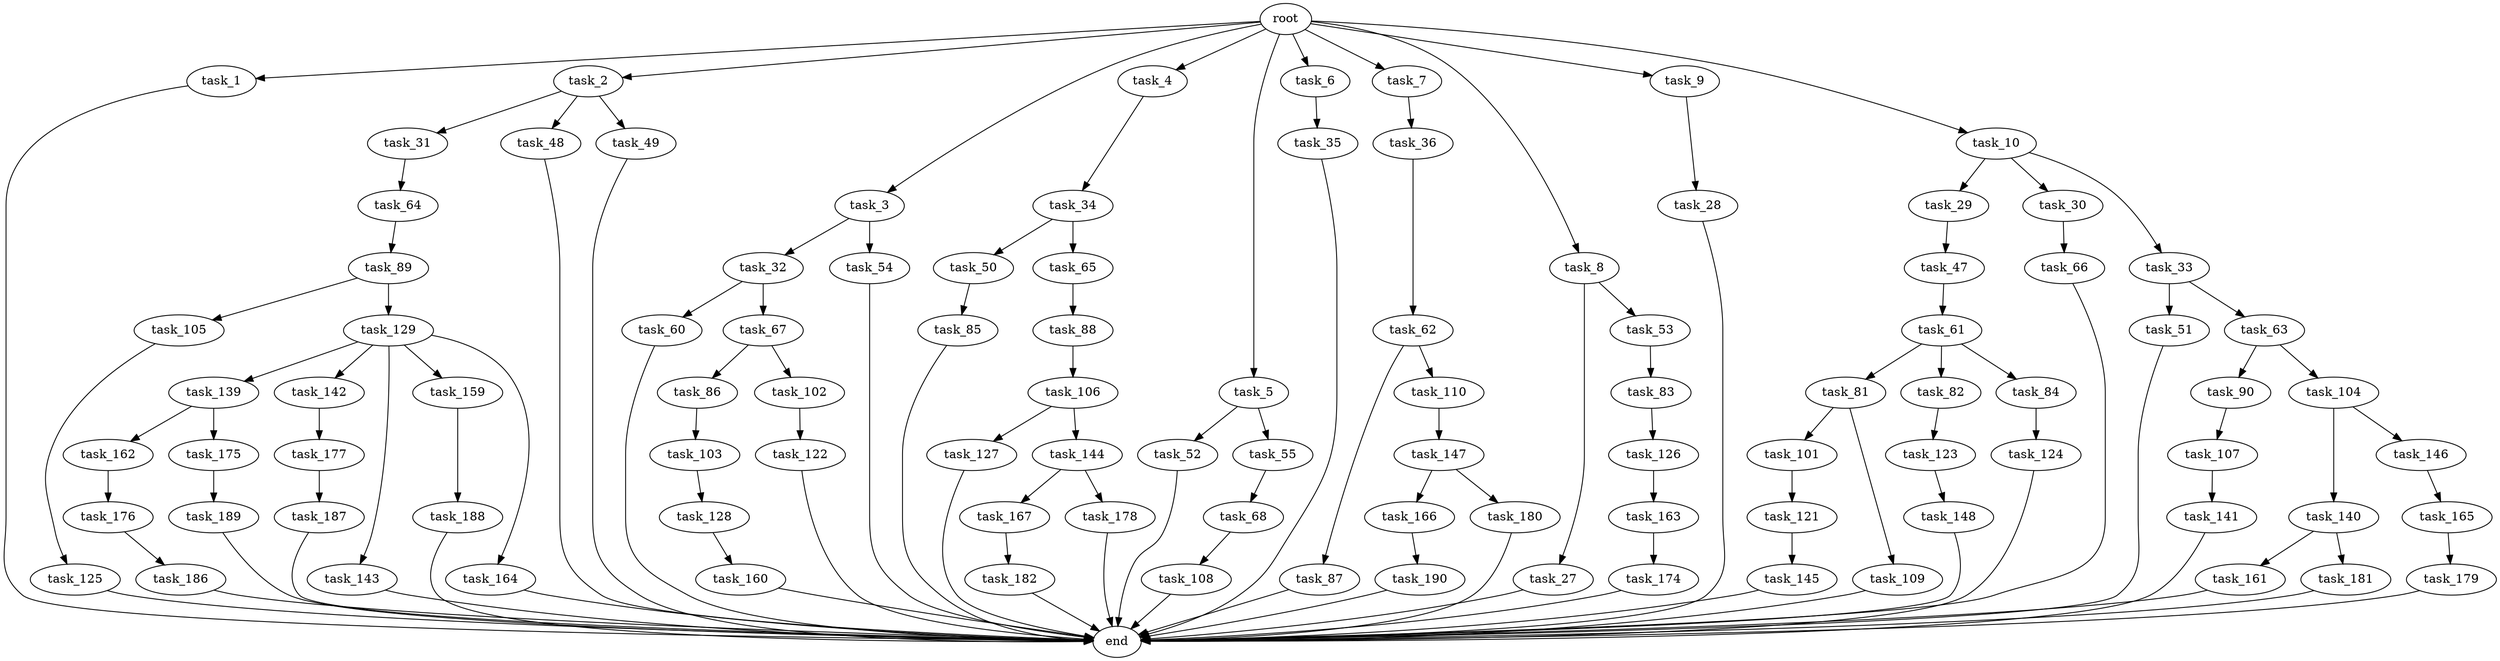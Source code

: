 digraph G {
  root [size="0.000000"];
  task_1 [size="10.240000"];
  task_2 [size="10.240000"];
  task_3 [size="10.240000"];
  task_4 [size="10.240000"];
  task_5 [size="10.240000"];
  task_6 [size="10.240000"];
  task_7 [size="10.240000"];
  task_8 [size="10.240000"];
  task_9 [size="10.240000"];
  task_10 [size="10.240000"];
  task_27 [size="2147483648.000000"];
  task_28 [size="3092376453.120000"];
  task_29 [size="773094113.280000"];
  task_30 [size="773094113.280000"];
  task_31 [size="2147483648.000000"];
  task_32 [size="1374389534.720000"];
  task_33 [size="773094113.280000"];
  task_34 [size="4209067950.080000"];
  task_35 [size="3092376453.120000"];
  task_36 [size="4209067950.080000"];
  task_47 [size="1374389534.720000"];
  task_48 [size="2147483648.000000"];
  task_49 [size="2147483648.000000"];
  task_50 [size="1374389534.720000"];
  task_51 [size="2147483648.000000"];
  task_52 [size="8589934592.000000"];
  task_53 [size="2147483648.000000"];
  task_54 [size="1374389534.720000"];
  task_55 [size="8589934592.000000"];
  task_60 [size="3092376453.120000"];
  task_61 [size="4209067950.080000"];
  task_62 [size="5497558138.880000"];
  task_63 [size="2147483648.000000"];
  task_64 [size="3092376453.120000"];
  task_65 [size="1374389534.720000"];
  task_66 [size="3092376453.120000"];
  task_67 [size="3092376453.120000"];
  task_68 [size="8589934592.000000"];
  task_81 [size="2147483648.000000"];
  task_82 [size="2147483648.000000"];
  task_83 [size="1374389534.720000"];
  task_84 [size="2147483648.000000"];
  task_85 [size="3092376453.120000"];
  task_86 [size="343597383.680000"];
  task_87 [size="1374389534.720000"];
  task_88 [size="3092376453.120000"];
  task_89 [size="6957847019.520000"];
  task_90 [size="5497558138.880000"];
  task_101 [size="4209067950.080000"];
  task_102 [size="343597383.680000"];
  task_103 [size="1374389534.720000"];
  task_104 [size="5497558138.880000"];
  task_105 [size="773094113.280000"];
  task_106 [size="343597383.680000"];
  task_107 [size="8589934592.000000"];
  task_108 [size="3092376453.120000"];
  task_109 [size="4209067950.080000"];
  task_110 [size="1374389534.720000"];
  task_121 [size="6957847019.520000"];
  task_122 [size="6957847019.520000"];
  task_123 [size="343597383.680000"];
  task_124 [size="773094113.280000"];
  task_125 [size="1374389534.720000"];
  task_126 [size="773094113.280000"];
  task_127 [size="6957847019.520000"];
  task_128 [size="773094113.280000"];
  task_129 [size="773094113.280000"];
  task_139 [size="8589934592.000000"];
  task_140 [size="773094113.280000"];
  task_141 [size="8589934592.000000"];
  task_142 [size="8589934592.000000"];
  task_143 [size="8589934592.000000"];
  task_144 [size="6957847019.520000"];
  task_145 [size="2147483648.000000"];
  task_146 [size="773094113.280000"];
  task_147 [size="1374389534.720000"];
  task_148 [size="343597383.680000"];
  task_159 [size="8589934592.000000"];
  task_160 [size="2147483648.000000"];
  task_161 [size="3092376453.120000"];
  task_162 [size="5497558138.880000"];
  task_163 [size="6957847019.520000"];
  task_164 [size="8589934592.000000"];
  task_165 [size="5497558138.880000"];
  task_166 [size="343597383.680000"];
  task_167 [size="6957847019.520000"];
  task_174 [size="2147483648.000000"];
  task_175 [size="5497558138.880000"];
  task_176 [size="1374389534.720000"];
  task_177 [size="773094113.280000"];
  task_178 [size="6957847019.520000"];
  task_179 [size="773094113.280000"];
  task_180 [size="343597383.680000"];
  task_181 [size="3092376453.120000"];
  task_182 [size="343597383.680000"];
  task_186 [size="1374389534.720000"];
  task_187 [size="4209067950.080000"];
  task_188 [size="8589934592.000000"];
  task_189 [size="8589934592.000000"];
  task_190 [size="8589934592.000000"];
  end [size="0.000000"];

  root -> task_1 [size="1.000000"];
  root -> task_2 [size="1.000000"];
  root -> task_3 [size="1.000000"];
  root -> task_4 [size="1.000000"];
  root -> task_5 [size="1.000000"];
  root -> task_6 [size="1.000000"];
  root -> task_7 [size="1.000000"];
  root -> task_8 [size="1.000000"];
  root -> task_9 [size="1.000000"];
  root -> task_10 [size="1.000000"];
  task_1 -> end [size="1.000000"];
  task_2 -> task_31 [size="209715200.000000"];
  task_2 -> task_48 [size="209715200.000000"];
  task_2 -> task_49 [size="209715200.000000"];
  task_3 -> task_32 [size="134217728.000000"];
  task_3 -> task_54 [size="134217728.000000"];
  task_4 -> task_34 [size="411041792.000000"];
  task_5 -> task_52 [size="838860800.000000"];
  task_5 -> task_55 [size="838860800.000000"];
  task_6 -> task_35 [size="301989888.000000"];
  task_7 -> task_36 [size="411041792.000000"];
  task_8 -> task_27 [size="209715200.000000"];
  task_8 -> task_53 [size="209715200.000000"];
  task_9 -> task_28 [size="301989888.000000"];
  task_10 -> task_29 [size="75497472.000000"];
  task_10 -> task_30 [size="75497472.000000"];
  task_10 -> task_33 [size="75497472.000000"];
  task_27 -> end [size="1.000000"];
  task_28 -> end [size="1.000000"];
  task_29 -> task_47 [size="134217728.000000"];
  task_30 -> task_66 [size="301989888.000000"];
  task_31 -> task_64 [size="301989888.000000"];
  task_32 -> task_60 [size="301989888.000000"];
  task_32 -> task_67 [size="301989888.000000"];
  task_33 -> task_51 [size="209715200.000000"];
  task_33 -> task_63 [size="209715200.000000"];
  task_34 -> task_50 [size="134217728.000000"];
  task_34 -> task_65 [size="134217728.000000"];
  task_35 -> end [size="1.000000"];
  task_36 -> task_62 [size="536870912.000000"];
  task_47 -> task_61 [size="411041792.000000"];
  task_48 -> end [size="1.000000"];
  task_49 -> end [size="1.000000"];
  task_50 -> task_85 [size="301989888.000000"];
  task_51 -> end [size="1.000000"];
  task_52 -> end [size="1.000000"];
  task_53 -> task_83 [size="134217728.000000"];
  task_54 -> end [size="1.000000"];
  task_55 -> task_68 [size="838860800.000000"];
  task_60 -> end [size="1.000000"];
  task_61 -> task_81 [size="209715200.000000"];
  task_61 -> task_82 [size="209715200.000000"];
  task_61 -> task_84 [size="209715200.000000"];
  task_62 -> task_87 [size="134217728.000000"];
  task_62 -> task_110 [size="134217728.000000"];
  task_63 -> task_90 [size="536870912.000000"];
  task_63 -> task_104 [size="536870912.000000"];
  task_64 -> task_89 [size="679477248.000000"];
  task_65 -> task_88 [size="301989888.000000"];
  task_66 -> end [size="1.000000"];
  task_67 -> task_86 [size="33554432.000000"];
  task_67 -> task_102 [size="33554432.000000"];
  task_68 -> task_108 [size="301989888.000000"];
  task_81 -> task_101 [size="411041792.000000"];
  task_81 -> task_109 [size="411041792.000000"];
  task_82 -> task_123 [size="33554432.000000"];
  task_83 -> task_126 [size="75497472.000000"];
  task_84 -> task_124 [size="75497472.000000"];
  task_85 -> end [size="1.000000"];
  task_86 -> task_103 [size="134217728.000000"];
  task_87 -> end [size="1.000000"];
  task_88 -> task_106 [size="33554432.000000"];
  task_89 -> task_105 [size="75497472.000000"];
  task_89 -> task_129 [size="75497472.000000"];
  task_90 -> task_107 [size="838860800.000000"];
  task_101 -> task_121 [size="679477248.000000"];
  task_102 -> task_122 [size="679477248.000000"];
  task_103 -> task_128 [size="75497472.000000"];
  task_104 -> task_140 [size="75497472.000000"];
  task_104 -> task_146 [size="75497472.000000"];
  task_105 -> task_125 [size="134217728.000000"];
  task_106 -> task_127 [size="679477248.000000"];
  task_106 -> task_144 [size="679477248.000000"];
  task_107 -> task_141 [size="838860800.000000"];
  task_108 -> end [size="1.000000"];
  task_109 -> end [size="1.000000"];
  task_110 -> task_147 [size="134217728.000000"];
  task_121 -> task_145 [size="209715200.000000"];
  task_122 -> end [size="1.000000"];
  task_123 -> task_148 [size="33554432.000000"];
  task_124 -> end [size="1.000000"];
  task_125 -> end [size="1.000000"];
  task_126 -> task_163 [size="679477248.000000"];
  task_127 -> end [size="1.000000"];
  task_128 -> task_160 [size="209715200.000000"];
  task_129 -> task_139 [size="838860800.000000"];
  task_129 -> task_142 [size="838860800.000000"];
  task_129 -> task_143 [size="838860800.000000"];
  task_129 -> task_159 [size="838860800.000000"];
  task_129 -> task_164 [size="838860800.000000"];
  task_139 -> task_162 [size="536870912.000000"];
  task_139 -> task_175 [size="536870912.000000"];
  task_140 -> task_161 [size="301989888.000000"];
  task_140 -> task_181 [size="301989888.000000"];
  task_141 -> end [size="1.000000"];
  task_142 -> task_177 [size="75497472.000000"];
  task_143 -> end [size="1.000000"];
  task_144 -> task_167 [size="679477248.000000"];
  task_144 -> task_178 [size="679477248.000000"];
  task_145 -> end [size="1.000000"];
  task_146 -> task_165 [size="536870912.000000"];
  task_147 -> task_166 [size="33554432.000000"];
  task_147 -> task_180 [size="33554432.000000"];
  task_148 -> end [size="1.000000"];
  task_159 -> task_188 [size="838860800.000000"];
  task_160 -> end [size="1.000000"];
  task_161 -> end [size="1.000000"];
  task_162 -> task_176 [size="134217728.000000"];
  task_163 -> task_174 [size="209715200.000000"];
  task_164 -> end [size="1.000000"];
  task_165 -> task_179 [size="75497472.000000"];
  task_166 -> task_190 [size="838860800.000000"];
  task_167 -> task_182 [size="33554432.000000"];
  task_174 -> end [size="1.000000"];
  task_175 -> task_189 [size="838860800.000000"];
  task_176 -> task_186 [size="134217728.000000"];
  task_177 -> task_187 [size="411041792.000000"];
  task_178 -> end [size="1.000000"];
  task_179 -> end [size="1.000000"];
  task_180 -> end [size="1.000000"];
  task_181 -> end [size="1.000000"];
  task_182 -> end [size="1.000000"];
  task_186 -> end [size="1.000000"];
  task_187 -> end [size="1.000000"];
  task_188 -> end [size="1.000000"];
  task_189 -> end [size="1.000000"];
  task_190 -> end [size="1.000000"];
}
